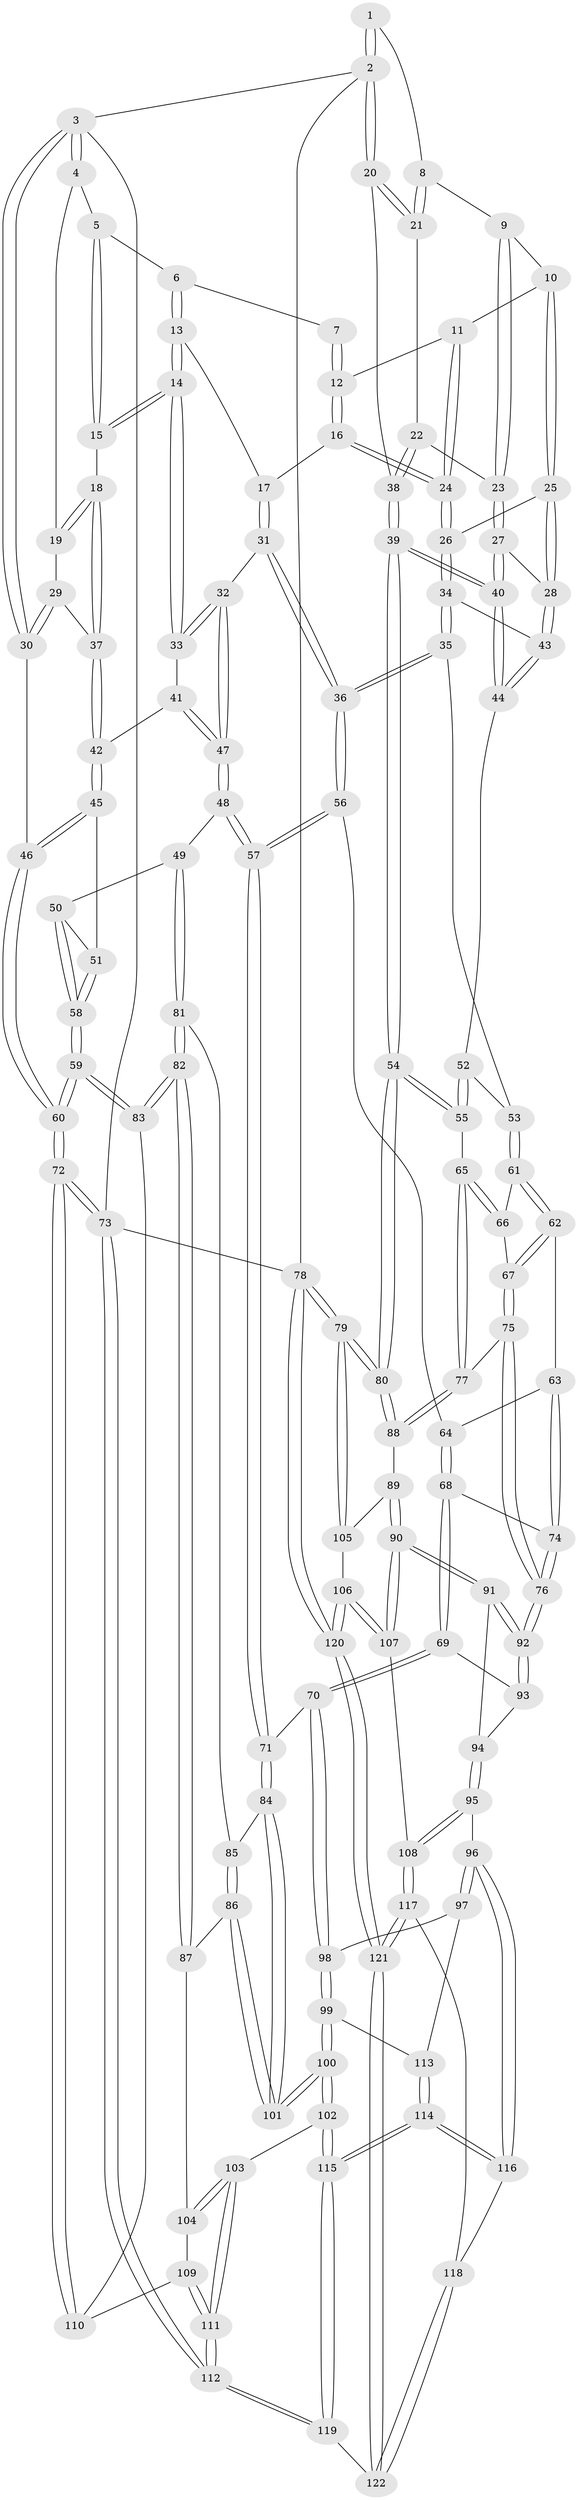 // coarse degree distribution, {10: 0.027777777777777776, 4: 0.2777777777777778, 6: 0.08333333333333333, 5: 0.3333333333333333, 2: 0.05555555555555555, 3: 0.19444444444444445, 7: 0.027777777777777776}
// Generated by graph-tools (version 1.1) at 2025/21/03/04/25 18:21:29]
// undirected, 122 vertices, 302 edges
graph export_dot {
graph [start="1"]
  node [color=gray90,style=filled];
  1 [pos="+1+0"];
  2 [pos="+1+0"];
  3 [pos="+0+0"];
  4 [pos="+0.02161403533929576+0"];
  5 [pos="+0.31816675185109583+0"];
  6 [pos="+0.575762404558033+0"];
  7 [pos="+0.695380249757982+0"];
  8 [pos="+0.8983217761301572+0.001786409920911664"];
  9 [pos="+0.8300493376217599+0.056775562445813665"];
  10 [pos="+0.7883377924441802+0.0668199107526553"];
  11 [pos="+0.7579960788666086+0.04581682442721382"];
  12 [pos="+0.7468275642873808+0.025532979178076325"];
  13 [pos="+0.5610291272514278+0.02260137311654577"];
  14 [pos="+0.4182078586782457+0.13630562334707663"];
  15 [pos="+0.3434150629595888+0.08533809002175018"];
  16 [pos="+0.6155671679330117+0.09411113107794261"];
  17 [pos="+0.6104935081996117+0.09214467287925589"];
  18 [pos="+0.2656788780173436+0.12467737137454417"];
  19 [pos="+0.20080584563386067+0.08407788893859139"];
  20 [pos="+1+0.016561898744510594"];
  21 [pos="+0.9262924529187437+0.08838405354137611"];
  22 [pos="+0.9139202365273748+0.13303245387760917"];
  23 [pos="+0.8861302873711745+0.1476162190109748"];
  24 [pos="+0.6835269899883186+0.14239433128825696"];
  25 [pos="+0.7929215308973422+0.15476521970156723"];
  26 [pos="+0.6944749035906991+0.16109914323774935"];
  27 [pos="+0.8440818024089641+0.19075052166929568"];
  28 [pos="+0.8381473868862226+0.19215561964820893"];
  29 [pos="+0.1101904586255437+0.12629786317810815"];
  30 [pos="+0+0.04596304234201255"];
  31 [pos="+0.5193588356177762+0.292701839300901"];
  32 [pos="+0.49491852086757737+0.2827541636464517"];
  33 [pos="+0.4293161651946257+0.1761367418066342"];
  34 [pos="+0.6708348148957047+0.27817136815383514"];
  35 [pos="+0.6697305484379656+0.2794090173388493"];
  36 [pos="+0.5555494206967108+0.3238722333945439"];
  37 [pos="+0.2178510061849662+0.2375686597559426"];
  38 [pos="+1+0.30137229388202696"];
  39 [pos="+1+0.37298941731632157"];
  40 [pos="+1+0.33547438960872183"];
  41 [pos="+0.24228111628526602+0.27611738950467807"];
  42 [pos="+0.21686812439783243+0.25936227590418454"];
  43 [pos="+0.8070259070118134+0.25054120530036933"];
  44 [pos="+0.8426402269716047+0.33742220779741255"];
  45 [pos="+0.10381502243376914+0.30949588394768446"];
  46 [pos="+0+0.19614369049915267"];
  47 [pos="+0.3178904174187581+0.3657289568880385"];
  48 [pos="+0.2992560181439774+0.4815669265866675"];
  49 [pos="+0.26799265933288835+0.49122924844145316"];
  50 [pos="+0.18505194467363859+0.45153132347904573"];
  51 [pos="+0.11534892458252043+0.3614339654100859"];
  52 [pos="+0.8168795049599236+0.36705498993548924"];
  53 [pos="+0.782382230784239+0.3922041772753243"];
  54 [pos="+1+0.461686092425567"];
  55 [pos="+0.9640461957438617+0.5081951176750933"];
  56 [pos="+0.5615108765385824+0.3793488112053473"];
  57 [pos="+0.38408942367698656+0.5407624993181503"];
  58 [pos="+0.021345435539717194+0.5295358650814449"];
  59 [pos="+0+0.6479000198216794"];
  60 [pos="+0+0.652034316955853"];
  61 [pos="+0.7756755937993074+0.41655447907541404"];
  62 [pos="+0.677960278885424+0.4885341668405386"];
  63 [pos="+0.671006845860595+0.4891787421815667"];
  64 [pos="+0.5813135962507393+0.40803250267141467"];
  65 [pos="+0.9209677033930427+0.5233415470621754"];
  66 [pos="+0.8211471702420172+0.4608147370077003"];
  67 [pos="+0.764074486814697+0.5482781172638236"];
  68 [pos="+0.5089902853413136+0.6177502170004058"];
  69 [pos="+0.49360904079296103+0.6288718668353133"];
  70 [pos="+0.4344751302103925+0.6246327623681228"];
  71 [pos="+0.4166691728841943+0.6118262643418644"];
  72 [pos="+0+1"];
  73 [pos="+0+1"];
  74 [pos="+0.6421087418158422+0.5692410134065998"];
  75 [pos="+0.7949390658286449+0.5793631399500416"];
  76 [pos="+0.701905925038645+0.6861166464473253"];
  77 [pos="+0.8587075096766521+0.5822756388772524"];
  78 [pos="+1+1"];
  79 [pos="+1+0.8940414453836467"];
  80 [pos="+1+0.5714076722249349"];
  81 [pos="+0.22610419396984024+0.5441682870433602"];
  82 [pos="+0+0.6528048519816468"];
  83 [pos="+0+0.6507393908192719"];
  84 [pos="+0.2993839594728996+0.6903729775555207"];
  85 [pos="+0.22716510999701456+0.5660982907443011"];
  86 [pos="+0.20012296153478656+0.7291485133151476"];
  87 [pos="+0.10614282442529349+0.7139820421491954"];
  88 [pos="+0.8680662340690559+0.6977956492931683"];
  89 [pos="+0.857555818266627+0.7339964414248334"];
  90 [pos="+0.714591001955575+0.742425895443334"];
  91 [pos="+0.7129986313352917+0.7395256167845153"];
  92 [pos="+0.7018076090528403+0.6885880510418534"];
  93 [pos="+0.5157397763640157+0.6533119524624627"];
  94 [pos="+0.5515388249123653+0.7255856293984256"];
  95 [pos="+0.5317725697843859+0.8355486835355579"];
  96 [pos="+0.531747123959418+0.83554627274563"];
  97 [pos="+0.4705349073532649+0.8253980681814344"];
  98 [pos="+0.4280195136636536+0.7169843147171853"];
  99 [pos="+0.30581471638409513+0.8196933384692439"];
  100 [pos="+0.2707536507945668+0.8223291548666887"];
  101 [pos="+0.24147046917775009+0.7517404177150968"];
  102 [pos="+0.27002258449555755+0.8244565274412173"];
  103 [pos="+0.23750373267478003+0.8607655201763124"];
  104 [pos="+0.13465116562867452+0.8511857640826653"];
  105 [pos="+0.8594595039365395+0.7362212930113973"];
  106 [pos="+0.8562055965856878+1"];
  107 [pos="+0.6941387227033358+0.8165002720345231"];
  108 [pos="+0.5772053725253616+0.8688651330615549"];
  109 [pos="+0.12009946048020391+0.8610215829656729"];
  110 [pos="+0.11519916864438451+0.8617867468786479"];
  111 [pos="+0.1776872322118439+1"];
  112 [pos="+0.07705186473566755+1"];
  113 [pos="+0.4255294519884674+0.8526433038249628"];
  114 [pos="+0.40995973696911175+0.9668188960428207"];
  115 [pos="+0.38459443182470443+1"];
  116 [pos="+0.4509834983535342+0.9489305220244283"];
  117 [pos="+0.5757744019111507+0.897808854456495"];
  118 [pos="+0.5483516816127387+0.922942295504701"];
  119 [pos="+0.36590067087579636+1"];
  120 [pos="+0.965475748375265+1"];
  121 [pos="+0.7582629143261589+1"];
  122 [pos="+0.39229453967998545+1"];
  1 -- 2;
  1 -- 2;
  1 -- 8;
  2 -- 3;
  2 -- 20;
  2 -- 20;
  2 -- 78;
  3 -- 4;
  3 -- 4;
  3 -- 30;
  3 -- 30;
  3 -- 73;
  4 -- 5;
  4 -- 19;
  5 -- 6;
  5 -- 15;
  5 -- 15;
  6 -- 7;
  6 -- 13;
  6 -- 13;
  7 -- 12;
  7 -- 12;
  8 -- 9;
  8 -- 21;
  8 -- 21;
  9 -- 10;
  9 -- 23;
  9 -- 23;
  10 -- 11;
  10 -- 25;
  10 -- 25;
  11 -- 12;
  11 -- 24;
  11 -- 24;
  12 -- 16;
  12 -- 16;
  13 -- 14;
  13 -- 14;
  13 -- 17;
  14 -- 15;
  14 -- 15;
  14 -- 33;
  14 -- 33;
  15 -- 18;
  16 -- 17;
  16 -- 24;
  16 -- 24;
  17 -- 31;
  17 -- 31;
  18 -- 19;
  18 -- 19;
  18 -- 37;
  18 -- 37;
  19 -- 29;
  20 -- 21;
  20 -- 21;
  20 -- 38;
  21 -- 22;
  22 -- 23;
  22 -- 38;
  22 -- 38;
  23 -- 27;
  23 -- 27;
  24 -- 26;
  24 -- 26;
  25 -- 26;
  25 -- 28;
  25 -- 28;
  26 -- 34;
  26 -- 34;
  27 -- 28;
  27 -- 40;
  27 -- 40;
  28 -- 43;
  28 -- 43;
  29 -- 30;
  29 -- 30;
  29 -- 37;
  30 -- 46;
  31 -- 32;
  31 -- 36;
  31 -- 36;
  32 -- 33;
  32 -- 33;
  32 -- 47;
  32 -- 47;
  33 -- 41;
  34 -- 35;
  34 -- 35;
  34 -- 43;
  35 -- 36;
  35 -- 36;
  35 -- 53;
  36 -- 56;
  36 -- 56;
  37 -- 42;
  37 -- 42;
  38 -- 39;
  38 -- 39;
  39 -- 40;
  39 -- 40;
  39 -- 54;
  39 -- 54;
  40 -- 44;
  40 -- 44;
  41 -- 42;
  41 -- 47;
  41 -- 47;
  42 -- 45;
  42 -- 45;
  43 -- 44;
  43 -- 44;
  44 -- 52;
  45 -- 46;
  45 -- 46;
  45 -- 51;
  46 -- 60;
  46 -- 60;
  47 -- 48;
  47 -- 48;
  48 -- 49;
  48 -- 57;
  48 -- 57;
  49 -- 50;
  49 -- 81;
  49 -- 81;
  50 -- 51;
  50 -- 58;
  50 -- 58;
  51 -- 58;
  51 -- 58;
  52 -- 53;
  52 -- 55;
  52 -- 55;
  53 -- 61;
  53 -- 61;
  54 -- 55;
  54 -- 55;
  54 -- 80;
  54 -- 80;
  55 -- 65;
  56 -- 57;
  56 -- 57;
  56 -- 64;
  57 -- 71;
  57 -- 71;
  58 -- 59;
  58 -- 59;
  59 -- 60;
  59 -- 60;
  59 -- 83;
  59 -- 83;
  60 -- 72;
  60 -- 72;
  61 -- 62;
  61 -- 62;
  61 -- 66;
  62 -- 63;
  62 -- 67;
  62 -- 67;
  63 -- 64;
  63 -- 74;
  63 -- 74;
  64 -- 68;
  64 -- 68;
  65 -- 66;
  65 -- 66;
  65 -- 77;
  65 -- 77;
  66 -- 67;
  67 -- 75;
  67 -- 75;
  68 -- 69;
  68 -- 69;
  68 -- 74;
  69 -- 70;
  69 -- 70;
  69 -- 93;
  70 -- 71;
  70 -- 98;
  70 -- 98;
  71 -- 84;
  71 -- 84;
  72 -- 73;
  72 -- 73;
  72 -- 110;
  72 -- 110;
  73 -- 112;
  73 -- 112;
  73 -- 78;
  74 -- 76;
  74 -- 76;
  75 -- 76;
  75 -- 76;
  75 -- 77;
  76 -- 92;
  76 -- 92;
  77 -- 88;
  77 -- 88;
  78 -- 79;
  78 -- 79;
  78 -- 120;
  78 -- 120;
  79 -- 80;
  79 -- 80;
  79 -- 105;
  79 -- 105;
  80 -- 88;
  80 -- 88;
  81 -- 82;
  81 -- 82;
  81 -- 85;
  82 -- 83;
  82 -- 83;
  82 -- 87;
  82 -- 87;
  83 -- 110;
  84 -- 85;
  84 -- 101;
  84 -- 101;
  85 -- 86;
  85 -- 86;
  86 -- 87;
  86 -- 101;
  86 -- 101;
  87 -- 104;
  88 -- 89;
  89 -- 90;
  89 -- 90;
  89 -- 105;
  90 -- 91;
  90 -- 91;
  90 -- 107;
  90 -- 107;
  91 -- 92;
  91 -- 92;
  91 -- 94;
  92 -- 93;
  92 -- 93;
  93 -- 94;
  94 -- 95;
  94 -- 95;
  95 -- 96;
  95 -- 108;
  95 -- 108;
  96 -- 97;
  96 -- 97;
  96 -- 116;
  96 -- 116;
  97 -- 98;
  97 -- 113;
  98 -- 99;
  98 -- 99;
  99 -- 100;
  99 -- 100;
  99 -- 113;
  100 -- 101;
  100 -- 101;
  100 -- 102;
  100 -- 102;
  102 -- 103;
  102 -- 115;
  102 -- 115;
  103 -- 104;
  103 -- 104;
  103 -- 111;
  103 -- 111;
  104 -- 109;
  105 -- 106;
  106 -- 107;
  106 -- 107;
  106 -- 120;
  106 -- 120;
  107 -- 108;
  108 -- 117;
  108 -- 117;
  109 -- 110;
  109 -- 111;
  109 -- 111;
  111 -- 112;
  111 -- 112;
  112 -- 119;
  112 -- 119;
  113 -- 114;
  113 -- 114;
  114 -- 115;
  114 -- 115;
  114 -- 116;
  114 -- 116;
  115 -- 119;
  115 -- 119;
  116 -- 118;
  117 -- 118;
  117 -- 121;
  117 -- 121;
  118 -- 122;
  118 -- 122;
  119 -- 122;
  120 -- 121;
  120 -- 121;
  121 -- 122;
  121 -- 122;
}
